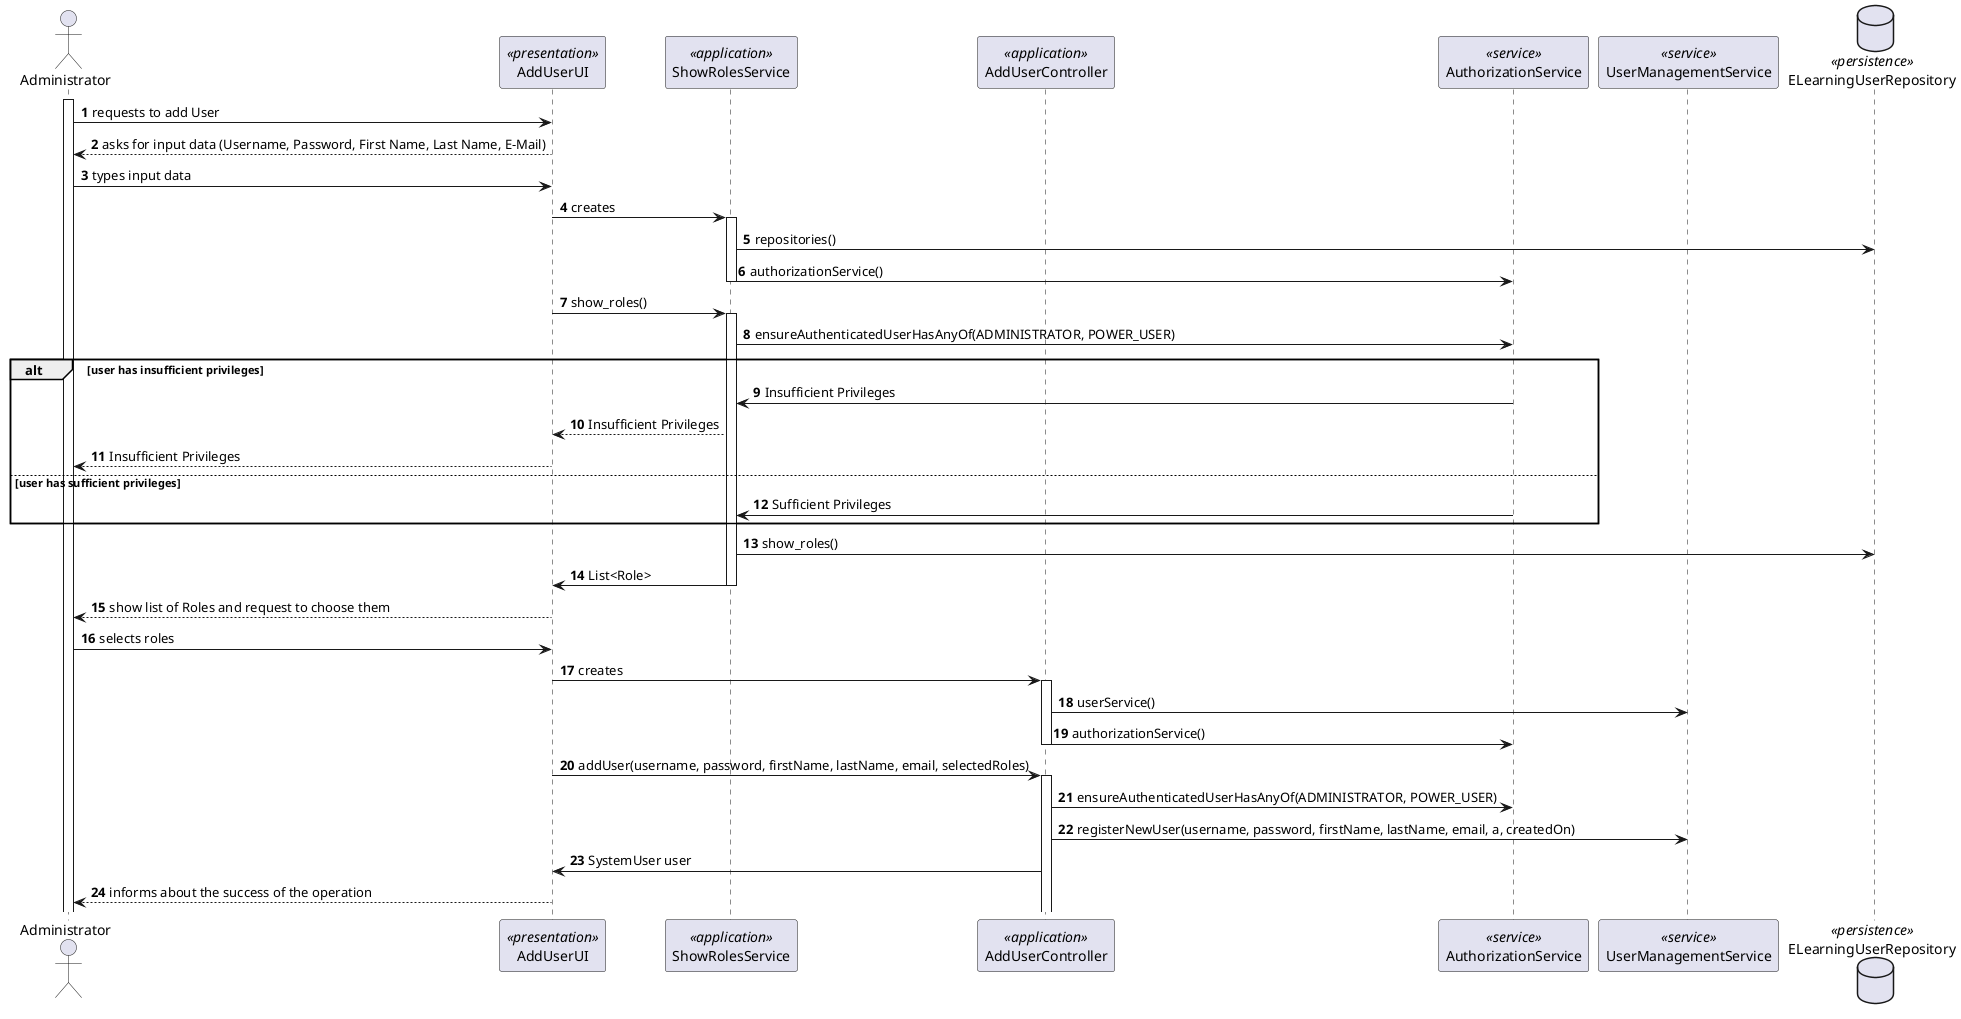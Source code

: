 @startuml
'https://plantuml.com/sequence-diagram
autonumber

actor Administrator as admin


participant AddUserUI as ui <<presentation>>
participant ShowRolesService as sr_ctrl <<application>>
participant AddUserController as au_ctrl <<application>>
participant AuthorizationService as authz <<service>>
participant UserManagementService as svc <<service>>

database ELearningUserRepository as ERepo <<persistence>>

activate admin
admin -> ui: requests to add User
ui --> admin : asks for input data (Username, Password, First Name, Last Name, E-Mail)
admin -> ui : types input data

ui -> sr_ctrl : creates
activate sr_ctrl
sr_ctrl -> ERepo: repositories()
sr_ctrl -> authz: authorizationService()
deactivate sr_ctrl

ui -> sr_ctrl: show_roles()

activate sr_ctrl
sr_ctrl -> authz : ensureAuthenticatedUserHasAnyOf(ADMINISTRATOR, POWER_USER)

alt user has insufficient privileges
    authz -> sr_ctrl : Insufficient Privileges
    sr_ctrl --> ui : Insufficient Privileges
    ui --> admin : Insufficient Privileges
else user has sufficient privileges
    authz -> sr_ctrl : Sufficient Privileges
end
    sr_ctrl -> ERepo : show_roles()
    sr_ctrl -> ui : List<Role>

deactivate sr_ctrl
ui--> admin : show list of Roles and request to choose them
admin->ui : selects roles

ui -> au_ctrl : creates

activate au_ctrl
au_ctrl -> svc: userService()
au_ctrl -> authz: authorizationService()
deactivate au_ctrl

ui -> au_ctrl: addUser(username, password, firstName, lastName, email, selectedRoles)

activate au_ctrl
au_ctrl -> authz : ensureAuthenticatedUserHasAnyOf(ADMINISTRATOR, POWER_USER)
au_ctrl -> svc : registerNewUser(username, password, firstName, lastName, email, a, createdOn)
au_ctrl -> ui: SystemUser user

ui-->admin: informs about the success of the operation

@enduml